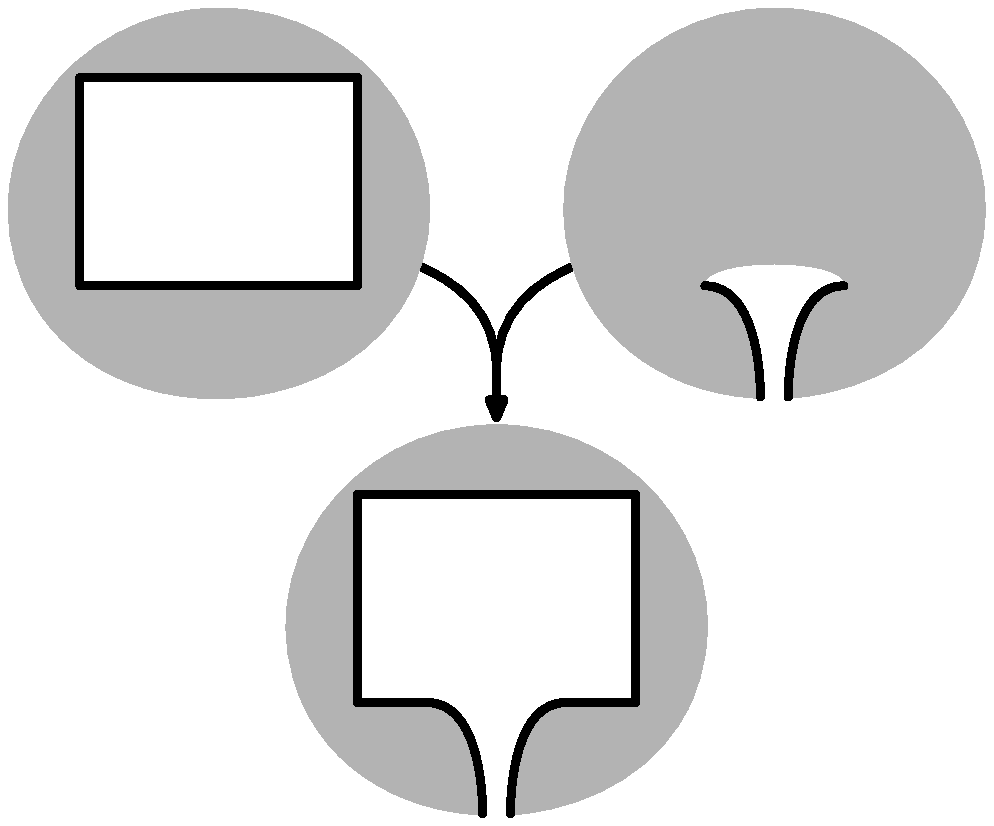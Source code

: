 beginfig(1)

pen edgepen;
edgepen = pencircle scaled 3pt;
pen alphaedge;
alphaedge = pencircle scaled 0.5pt;

def drawbg(expr ctrx) = 
    pair ctr;
    ctr = ctrx-(50,75/2);
    fill ctr+(120,0)..ctr+(50,100)..ctr+(-20,0)..ctr+(60,-40)..cycle
     withcolor .7white;
enddef;

def drawcell(expr ctrx) = 
    pair ctr;
    ctr = ctrx-(50,75/2);
    path outline;
    outline := (0,0)--(100,0)--(100,75)--(0,75)--cycle;
    outline := outline shifted ctr;
    fill outline withcolor white;
    draw outline withpen edgepen;
enddef;

def drawconn(expr ctrx) = 
    pair ctr;
    ctr = ctrx-(50,75/2);
    path side;
    path otherside;
    path tocell;
    side := (25,0) .. controls (43,0) and (45,-30) .. (45,-40);
    otherside := side xscaled -1 shifted (100,0);
    tocell := (25,0) .. controls(25, 10) and (75, 10) .. (75, 0);
    fill ((tocell .. otherside .. reverse(side) .. cycle) shifted ctr) withcolor white;
    draw side shifted ctr withpen edgepen;
    draw otherside shifted ctr withpen edgepen;
    % draw tocell shifted ctr withpen alphaedge;

enddef;

z1=(100,300);
z2=(300,300);
z3=(200,150);

z4 = z3 + (0, 65);

ahlength := 7;
pickup pencircle scaled 3pt;
drawarrow (z1+(0,-20)){right}..0.8[0.5[z1,z2],z4]{down}..z4;
drawarrow (z2+(0,-20)){left}..0.8[0.5[z1,z2],z4]{down}..z4;

drawbg(z1);
drawcell(z1);

defaultfont:="cmsy10";
defaultscale:=2;

% label("+", (250, 250));

drawbg(z2);
drawconn(z2);


drawbg(z3);
drawcell(z3);
drawconn(z3);

endfig;

end;
